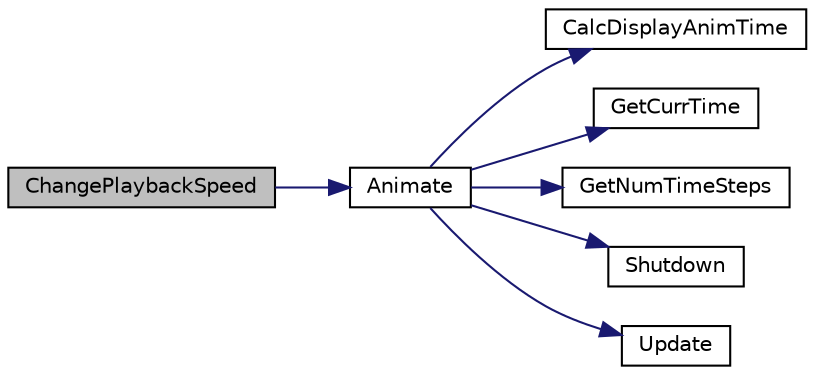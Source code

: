 digraph "ChangePlaybackSpeed"
{
 // LATEX_PDF_SIZE
  edge [fontname="Helvetica",fontsize="10",labelfontname="Helvetica",labelfontsize="10"];
  node [fontname="Helvetica",fontsize="10",shape=record];
  rankdir="LR";
  Node1 [label="ChangePlaybackSpeed",height=0.2,width=0.4,color="black", fillcolor="grey75", style="filled", fontcolor="black",tooltip=" "];
  Node1 -> Node2 [color="midnightblue",fontsize="10",style="solid",fontname="Helvetica"];
  Node2 [label="Animate",height=0.2,width=0.4,color="black", fillcolor="white", style="filled",URL="$_main_8cpp.html#a9fb8255fa2882c28b1d874ba0bed5d38",tooltip=" "];
  Node2 -> Node3 [color="midnightblue",fontsize="10",style="solid",fontname="Helvetica"];
  Node3 [label="CalcDisplayAnimTime",height=0.2,width=0.4,color="black", fillcolor="white", style="filled",URL="$_main_8cpp.html#aa96b901f68a68aca011bfe089efe6e6e",tooltip=" "];
  Node2 -> Node4 [color="midnightblue",fontsize="10",style="solid",fontname="Helvetica"];
  Node4 [label="GetCurrTime",height=0.2,width=0.4,color="black", fillcolor="white", style="filled",URL="$_main_8cpp.html#ad39a7313dd48cd36148d7a6ee9ba44b2",tooltip=" "];
  Node2 -> Node5 [color="midnightblue",fontsize="10",style="solid",fontname="Helvetica"];
  Node5 [label="GetNumTimeSteps",height=0.2,width=0.4,color="black", fillcolor="white", style="filled",URL="$_main_8cpp.html#a7d00772781561c579bd4b10f211656d5",tooltip=" "];
  Node2 -> Node6 [color="midnightblue",fontsize="10",style="solid",fontname="Helvetica"];
  Node6 [label="Shutdown",height=0.2,width=0.4,color="black", fillcolor="white", style="filled",URL="$_main_8cpp.html#ac5f038c2b480cf9ef5e19e3eba8dbaf9",tooltip=" "];
  Node2 -> Node7 [color="midnightblue",fontsize="10",style="solid",fontname="Helvetica"];
  Node7 [label="Update",height=0.2,width=0.4,color="black", fillcolor="white", style="filled",URL="$_main_8cpp.html#aab7c25aa598c044366c21007153fe59a",tooltip=" "];
}

